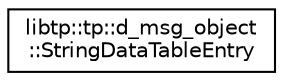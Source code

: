 digraph "Graphical Class Hierarchy"
{
 // LATEX_PDF_SIZE
  edge [fontname="Helvetica",fontsize="10",labelfontname="Helvetica",labelfontsize="10"];
  node [fontname="Helvetica",fontsize="10",shape=record];
  rankdir="LR";
  Node0 [label="libtp::tp::d_msg_object\l::StringDataTableEntry",height=0.2,width=0.4,color="black", fillcolor="white", style="filled",URL="$df/d33/structlibtp_1_1tp_1_1d__msg__object_1_1StringDataTableEntry.html",tooltip=" "];
}
